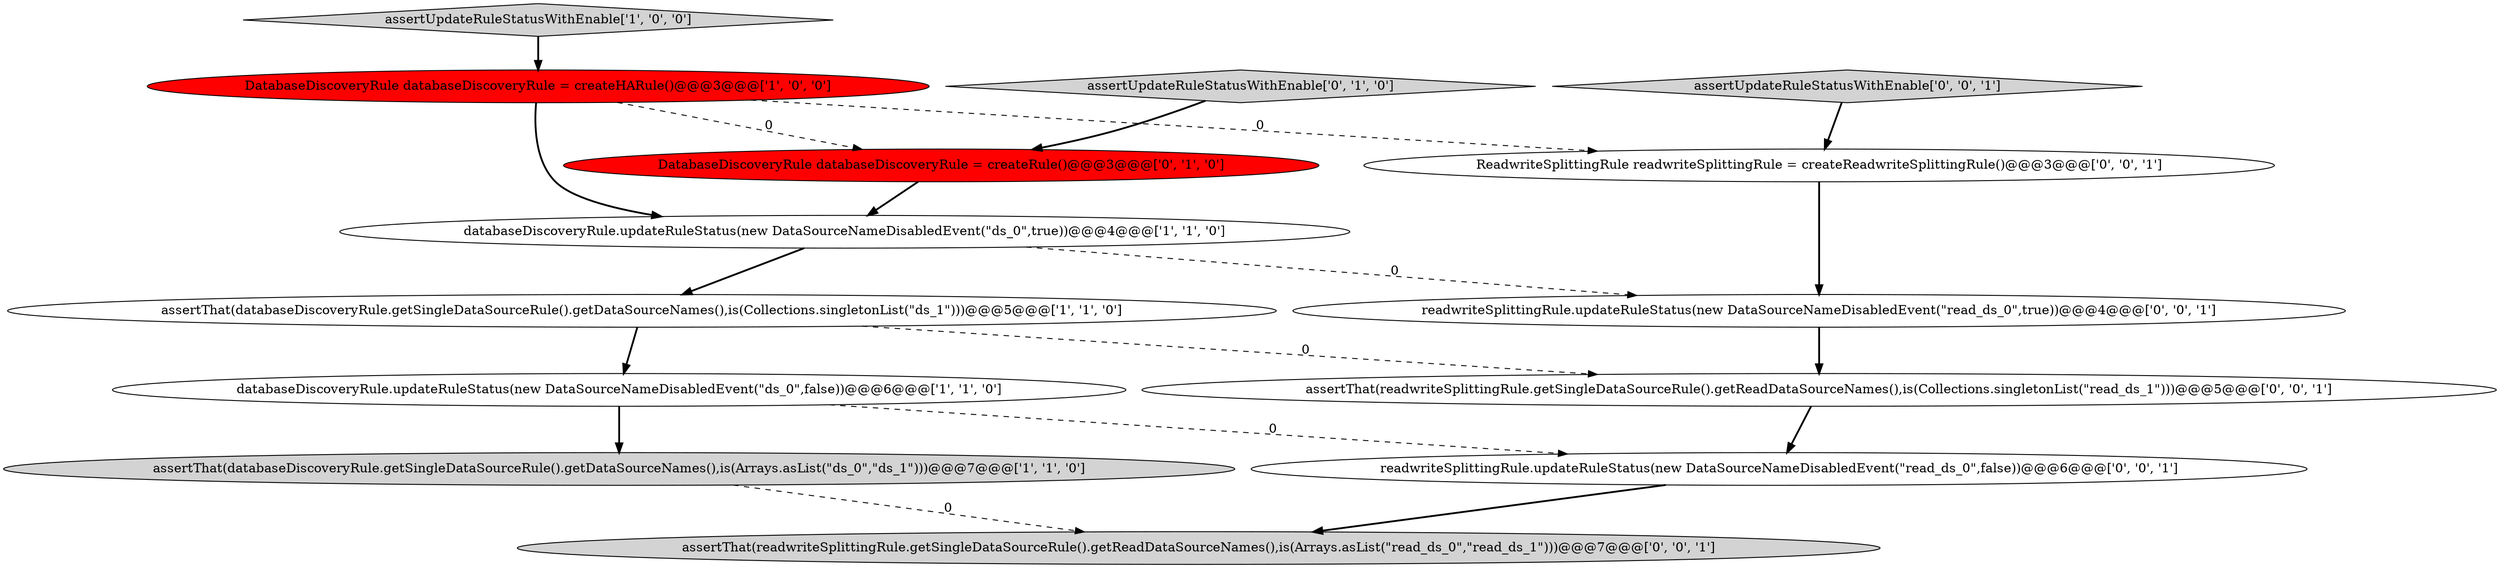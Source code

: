 digraph {
8 [style = filled, label = "assertThat(readwriteSplittingRule.getSingleDataSourceRule().getReadDataSourceNames(),is(Arrays.asList(\"read_ds_0\",\"read_ds_1\")))@@@7@@@['0', '0', '1']", fillcolor = lightgray, shape = ellipse image = "AAA0AAABBB3BBB"];
1 [style = filled, label = "assertUpdateRuleStatusWithEnable['1', '0', '0']", fillcolor = lightgray, shape = diamond image = "AAA0AAABBB1BBB"];
0 [style = filled, label = "assertThat(databaseDiscoveryRule.getSingleDataSourceRule().getDataSourceNames(),is(Arrays.asList(\"ds_0\",\"ds_1\")))@@@7@@@['1', '1', '0']", fillcolor = lightgray, shape = ellipse image = "AAA0AAABBB1BBB"];
4 [style = filled, label = "DatabaseDiscoveryRule databaseDiscoveryRule = createHARule()@@@3@@@['1', '0', '0']", fillcolor = red, shape = ellipse image = "AAA1AAABBB1BBB"];
5 [style = filled, label = "databaseDiscoveryRule.updateRuleStatus(new DataSourceNameDisabledEvent(\"ds_0\",false))@@@6@@@['1', '1', '0']", fillcolor = white, shape = ellipse image = "AAA0AAABBB1BBB"];
7 [style = filled, label = "DatabaseDiscoveryRule databaseDiscoveryRule = createRule()@@@3@@@['0', '1', '0']", fillcolor = red, shape = ellipse image = "AAA1AAABBB2BBB"];
9 [style = filled, label = "ReadwriteSplittingRule readwriteSplittingRule = createReadwriteSplittingRule()@@@3@@@['0', '0', '1']", fillcolor = white, shape = ellipse image = "AAA0AAABBB3BBB"];
11 [style = filled, label = "readwriteSplittingRule.updateRuleStatus(new DataSourceNameDisabledEvent(\"read_ds_0\",false))@@@6@@@['0', '0', '1']", fillcolor = white, shape = ellipse image = "AAA0AAABBB3BBB"];
6 [style = filled, label = "assertUpdateRuleStatusWithEnable['0', '1', '0']", fillcolor = lightgray, shape = diamond image = "AAA0AAABBB2BBB"];
10 [style = filled, label = "readwriteSplittingRule.updateRuleStatus(new DataSourceNameDisabledEvent(\"read_ds_0\",true))@@@4@@@['0', '0', '1']", fillcolor = white, shape = ellipse image = "AAA0AAABBB3BBB"];
12 [style = filled, label = "assertUpdateRuleStatusWithEnable['0', '0', '1']", fillcolor = lightgray, shape = diamond image = "AAA0AAABBB3BBB"];
13 [style = filled, label = "assertThat(readwriteSplittingRule.getSingleDataSourceRule().getReadDataSourceNames(),is(Collections.singletonList(\"read_ds_1\")))@@@5@@@['0', '0', '1']", fillcolor = white, shape = ellipse image = "AAA0AAABBB3BBB"];
3 [style = filled, label = "databaseDiscoveryRule.updateRuleStatus(new DataSourceNameDisabledEvent(\"ds_0\",true))@@@4@@@['1', '1', '0']", fillcolor = white, shape = ellipse image = "AAA0AAABBB1BBB"];
2 [style = filled, label = "assertThat(databaseDiscoveryRule.getSingleDataSourceRule().getDataSourceNames(),is(Collections.singletonList(\"ds_1\")))@@@5@@@['1', '1', '0']", fillcolor = white, shape = ellipse image = "AAA0AAABBB1BBB"];
11->8 [style = bold, label=""];
4->3 [style = bold, label=""];
4->9 [style = dashed, label="0"];
1->4 [style = bold, label=""];
0->8 [style = dashed, label="0"];
3->10 [style = dashed, label="0"];
9->10 [style = bold, label=""];
3->2 [style = bold, label=""];
5->0 [style = bold, label=""];
6->7 [style = bold, label=""];
10->13 [style = bold, label=""];
12->9 [style = bold, label=""];
4->7 [style = dashed, label="0"];
13->11 [style = bold, label=""];
2->13 [style = dashed, label="0"];
5->11 [style = dashed, label="0"];
7->3 [style = bold, label=""];
2->5 [style = bold, label=""];
}
